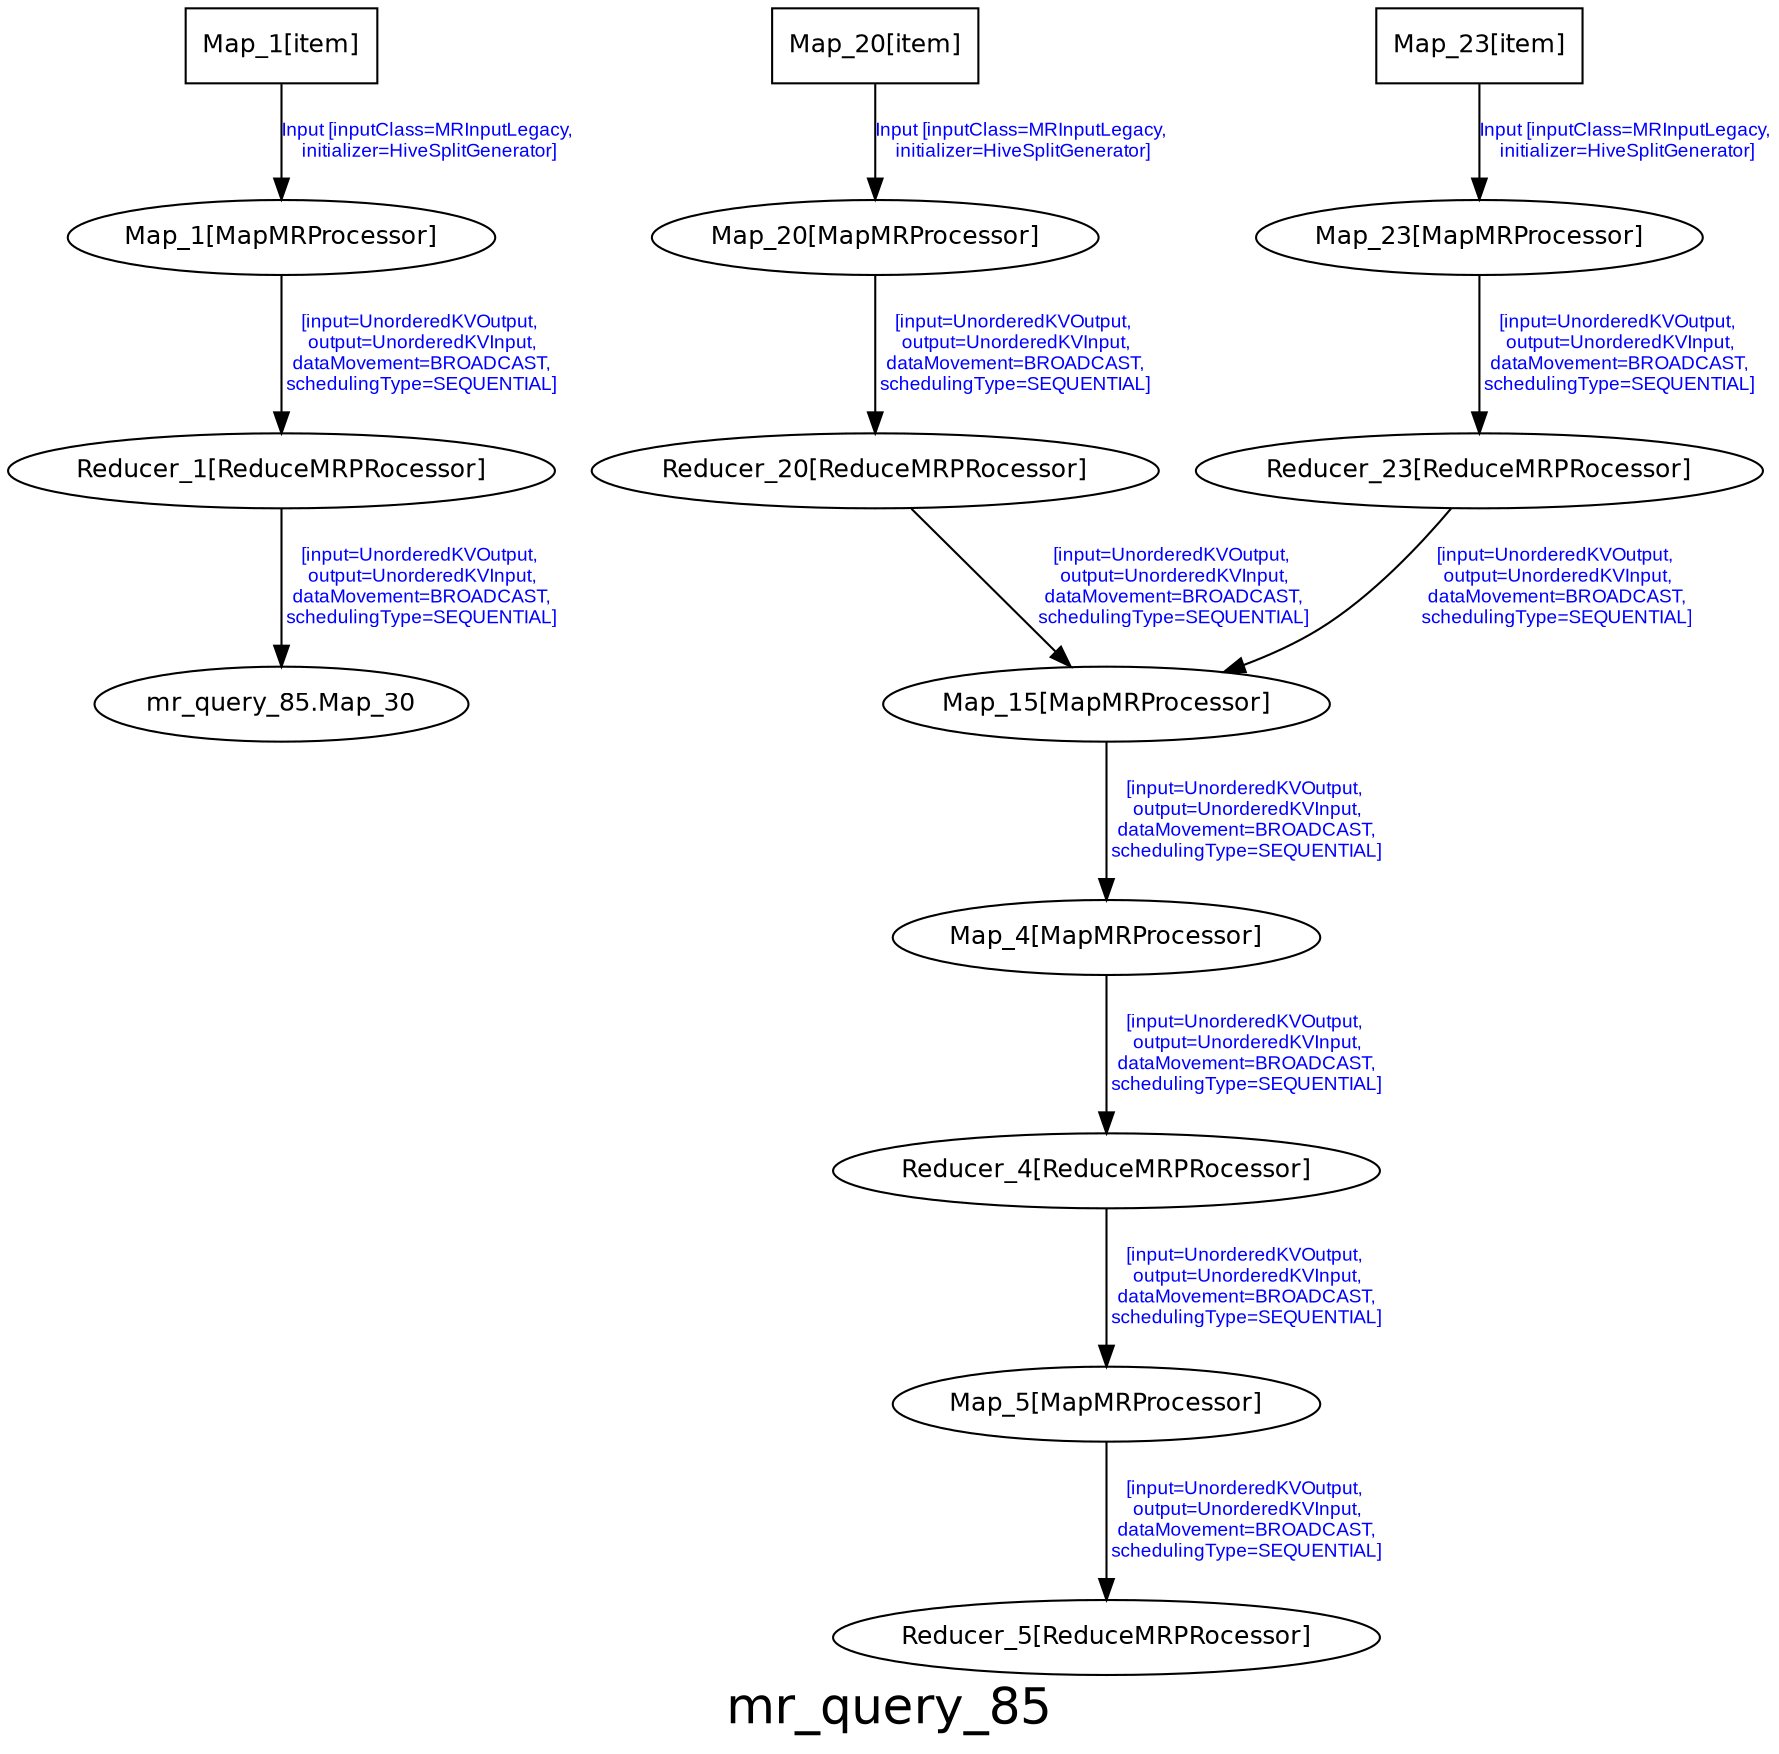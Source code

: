 digraph mr_query_85 {
graph [ label="mr_query_85", fontsize=24, fontname=Helvetica];
node [fontsize=12, fontname=Helvetica];
edge [fontsize=9, fontcolor=blue, fontname=Arial];
"mr_query_85.Map_1_item" [ label = "Map_1[item]", shape = "box" ];
"mr_query_85.Map_1_item" -> "mr_query_85.Map_1" [ label = "Input [inputClass=MRInputLegacy,\n initializer=HiveSplitGenerator]" ];
"mr_query_85.Map_1" [ label = "Map_1[MapMRProcessor]"]
"mr_query_85.Map_1" -> "mr_query_85.Reducer_1" [ label = "[input=UnorderedKVOutput,\n output=UnorderedKVInput,\n dataMovement=BROADCAST,\n schedulingType=SEQUENTIAL]" ];
"mr_query_85.Reducer_1" [label = "Reducer_1[ReduceMRPRocessor]"]
"mr_query_85.Reducer_1" -> "mr_query_85.Map_30" [ label = "[input=UnorderedKVOutput,\n output=UnorderedKVInput,\n dataMovement=BROADCAST,\n schedulingType=SEQUENTIAL]" ];

"mr_query_85.Map_20_item" [ label = "Map_20[item]", shape = "box" ];
"mr_query_85.Map_20_item" -> "mr_query_85.Map_20" [ label = "Input [inputClass=MRInputLegacy,\n initializer=HiveSplitGenerator]" ];
"mr_query_85.Map_20" [ label = "Map_20[MapMRProcessor]"]
"mr_query_85.Map_20" -> "mr_query_85.Reducer_20" [ label = "[input=UnorderedKVOutput,\n output=UnorderedKVInput,\n dataMovement=BROADCAST,\n schedulingType=SEQUENTIAL]" ];
"mr_query_85.Reducer_20" [label = "Reducer_20[ReduceMRPRocessor]"]
"mr_query_85.Reducer_20" -> "mr_query_85.Map_15" [ label = "[input=UnorderedKVOutput,\n output=UnorderedKVInput,\n dataMovement=BROADCAST,\n schedulingType=SEQUENTIAL]" ];

"mr_query_85.Map_23_item" [ label = "Map_23[item]", shape = "box" ];
"mr_query_85.Map_23_item" -> "mr_query_85.Map_23" [ label = "Input [inputClass=MRInputLegacy,\n initializer=HiveSplitGenerator]" ];
"mr_query_85.Map_23" [ label = "Map_23[MapMRProcessor]"]
"mr_query_85.Map_23" -> "mr_query_85.Reducer_23" [ label = "[input=UnorderedKVOutput,\n output=UnorderedKVInput,\n dataMovement=BROADCAST,\n schedulingType=SEQUENTIAL]" ];
"mr_query_85.Reducer_23" [label = "Reducer_23[ReduceMRPRocessor]"]
"mr_query_85.Reducer_23" -> "mr_query_85.Map_15" [ label = "[input=UnorderedKVOutput,\n output=UnorderedKVInput,\n dataMovement=BROADCAST,\n schedulingType=SEQUENTIAL]" ];

"mr_query_85.Map_15" [ label = "Map_15[MapMRProcessor]" ];
"mr_query_85.Map_15" -> "mr_query_85.Map_4" [ label = "[input=UnorderedKVOutput,\n output=UnorderedKVInput,\n dataMovement=BROADCAST,\n schedulingType=SEQUENTIAL]" ];

"mr_query_85.Map_4" [ label = "Map_4[MapMRProcessor]"]
"mr_query_85.Map_4" -> "mr_query_85.Reducer_4" [ label = "[input=UnorderedKVOutput,\n output=UnorderedKVInput,\n dataMovement=BROADCAST,\n schedulingType=SEQUENTIAL]" ];
"mr_query_85.Reducer_4" [label = "Reducer_4[ReduceMRPRocessor]"]
"mr_query_85.Reducer_4" -> "mr_query_85.Map_5" [ label = "[input=UnorderedKVOutput,\n output=UnorderedKVInput,\n dataMovement=BROADCAST,\n schedulingType=SEQUENTIAL]" ];

"mr_query_85.Map_5" [ label = "Map_5[MapMRProcessor]"]
"mr_query_85.Map_5" -> "mr_query_85.Reducer_5" [ label = "[input=UnorderedKVOutput,\n output=UnorderedKVInput,\n dataMovement=BROADCAST,\n schedulingType=SEQUENTIAL]" ];
"mr_query_85.Reducer_5" [label = "Reducer_5[ReduceMRPRocessor]"]

}
